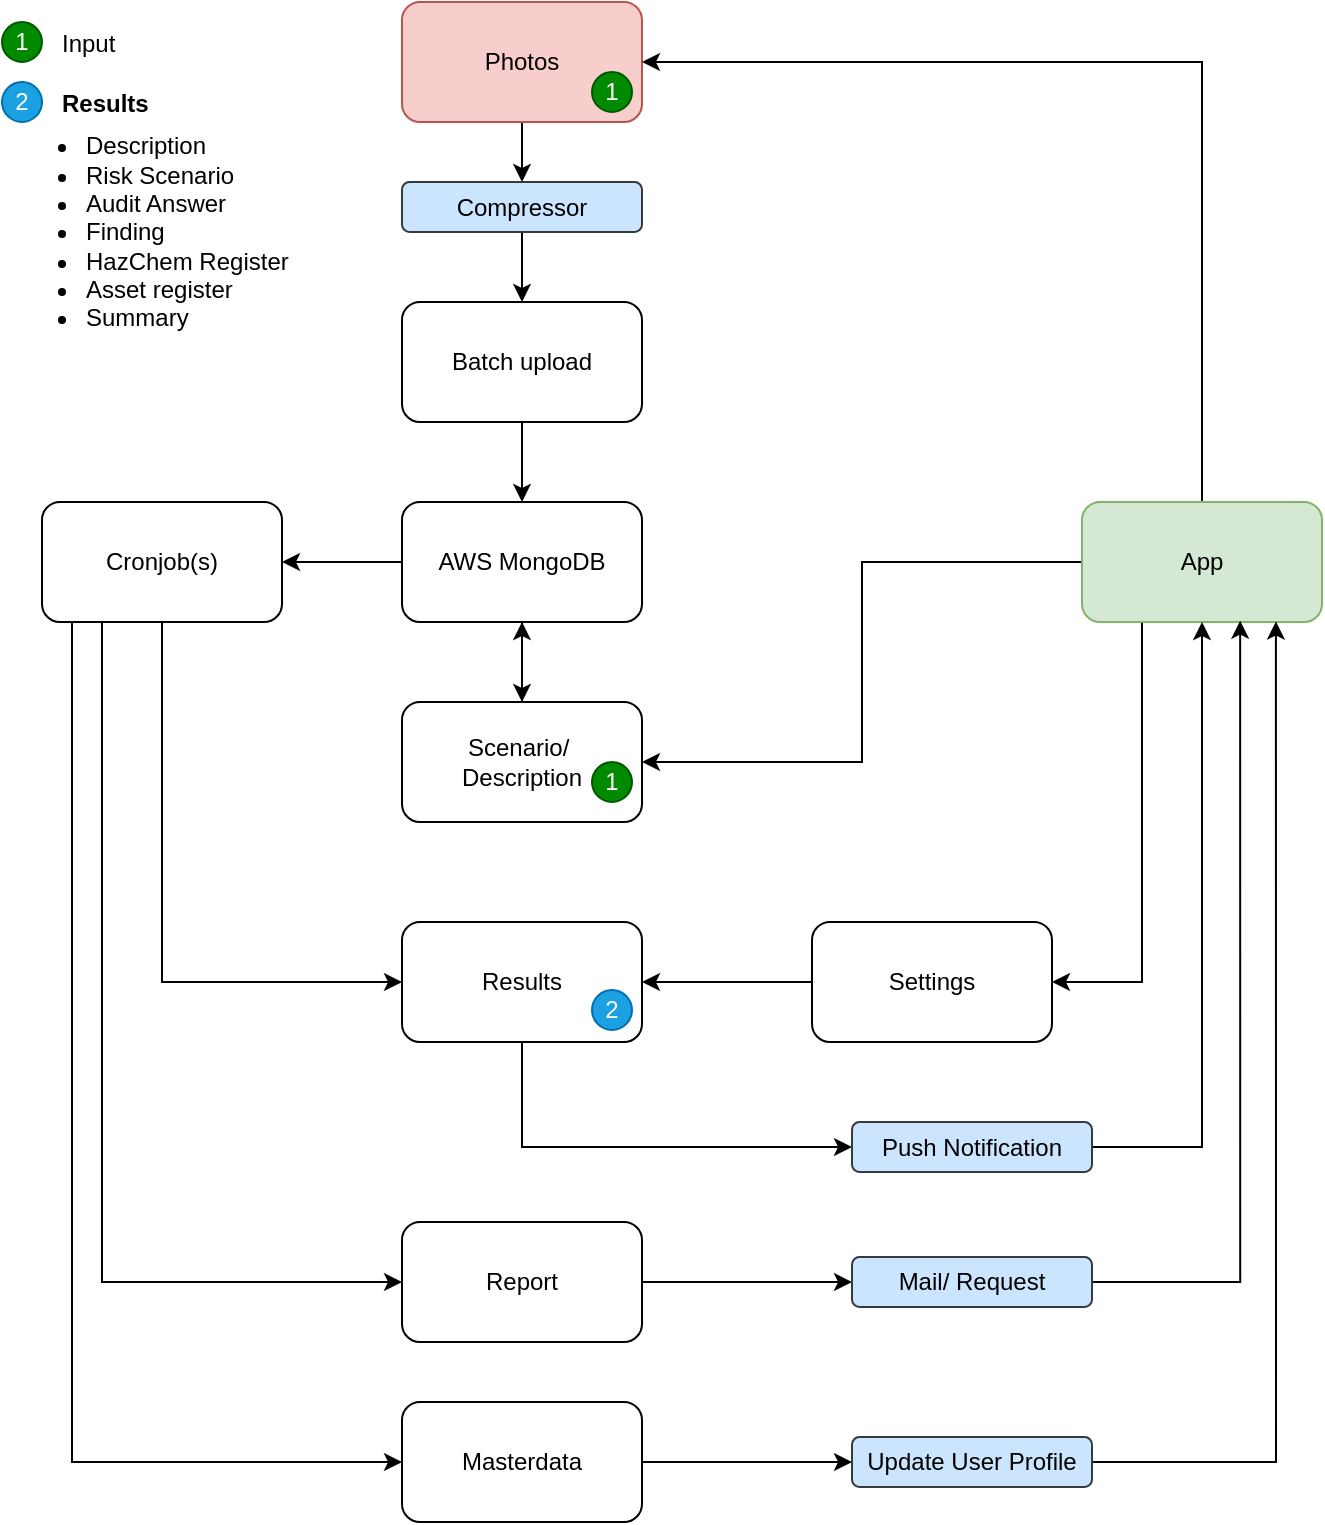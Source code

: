 <mxfile version="24.4.9" type="github">
  <diagram name="Page-1" id="k_aOBrfTD1fjt1JlveB1">
    <mxGraphModel dx="2562" dy="751" grid="1" gridSize="10" guides="1" tooltips="1" connect="1" arrows="1" fold="1" page="1" pageScale="1" pageWidth="850" pageHeight="1100" math="0" shadow="0">
      <root>
        <mxCell id="0" />
        <mxCell id="1" parent="0" />
        <mxCell id="Obm0xwAy0lFi44I8HFgi-16" value="" style="edgeStyle=orthogonalEdgeStyle;rounded=0;orthogonalLoop=1;jettySize=auto;html=1;" edge="1" parent="1" source="Wuknd4n4-xYCcDOv8qRE-1" target="Obm0xwAy0lFi44I8HFgi-15">
          <mxGeometry relative="1" as="geometry" />
        </mxCell>
        <mxCell id="Wuknd4n4-xYCcDOv8qRE-1" value="Photos" style="rounded=1;whiteSpace=wrap;html=1;fillColor=#f8cecc;strokeColor=#b85450;" parent="1" vertex="1">
          <mxGeometry x="-565" y="50" width="120" height="60" as="geometry" />
        </mxCell>
        <mxCell id="Wuknd4n4-xYCcDOv8qRE-7" value="" style="edgeStyle=orthogonalEdgeStyle;rounded=0;orthogonalLoop=1;jettySize=auto;html=1;" parent="1" source="Wuknd4n4-xYCcDOv8qRE-2" target="Wuknd4n4-xYCcDOv8qRE-4" edge="1">
          <mxGeometry relative="1" as="geometry" />
        </mxCell>
        <mxCell id="Wuknd4n4-xYCcDOv8qRE-2" value="Batch upload" style="rounded=1;whiteSpace=wrap;html=1;" parent="1" vertex="1">
          <mxGeometry x="-565" y="200" width="120" height="60" as="geometry" />
        </mxCell>
        <mxCell id="Wuknd4n4-xYCcDOv8qRE-16" value="" style="edgeStyle=orthogonalEdgeStyle;rounded=0;orthogonalLoop=1;jettySize=auto;html=1;" parent="1" source="Wuknd4n4-xYCcDOv8qRE-4" target="Wuknd4n4-xYCcDOv8qRE-5" edge="1">
          <mxGeometry relative="1" as="geometry" />
        </mxCell>
        <mxCell id="Obm0xwAy0lFi44I8HFgi-7" value="" style="edgeStyle=orthogonalEdgeStyle;rounded=0;orthogonalLoop=1;jettySize=auto;html=1;" edge="1" parent="1" source="Wuknd4n4-xYCcDOv8qRE-4" target="Obm0xwAy0lFi44I8HFgi-1">
          <mxGeometry relative="1" as="geometry" />
        </mxCell>
        <mxCell id="Wuknd4n4-xYCcDOv8qRE-4" value="AWS MongoDB" style="rounded=1;whiteSpace=wrap;html=1;" parent="1" vertex="1">
          <mxGeometry x="-565" y="300" width="120" height="60" as="geometry" />
        </mxCell>
        <mxCell id="Wuknd4n4-xYCcDOv8qRE-15" style="edgeStyle=orthogonalEdgeStyle;rounded=0;orthogonalLoop=1;jettySize=auto;html=1;entryX=0;entryY=0.5;entryDx=0;entryDy=0;exitX=0.5;exitY=1;exitDx=0;exitDy=0;" parent="1" source="Wuknd4n4-xYCcDOv8qRE-5" target="Wuknd4n4-xYCcDOv8qRE-8" edge="1">
          <mxGeometry relative="1" as="geometry" />
        </mxCell>
        <mxCell id="Obm0xwAy0lFi44I8HFgi-22" style="edgeStyle=orthogonalEdgeStyle;rounded=0;orthogonalLoop=1;jettySize=auto;html=1;entryX=0;entryY=0.5;entryDx=0;entryDy=0;exitX=0.25;exitY=1;exitDx=0;exitDy=0;" edge="1" parent="1" source="Wuknd4n4-xYCcDOv8qRE-5" target="Obm0xwAy0lFi44I8HFgi-21">
          <mxGeometry relative="1" as="geometry" />
        </mxCell>
        <mxCell id="Obm0xwAy0lFi44I8HFgi-27" style="edgeStyle=orthogonalEdgeStyle;rounded=0;orthogonalLoop=1;jettySize=auto;html=1;entryX=0;entryY=0.5;entryDx=0;entryDy=0;exitX=0.125;exitY=1.001;exitDx=0;exitDy=0;exitPerimeter=0;" edge="1" parent="1" source="Wuknd4n4-xYCcDOv8qRE-5" target="Wuknd4n4-xYCcDOv8qRE-19">
          <mxGeometry relative="1" as="geometry" />
        </mxCell>
        <mxCell id="Wuknd4n4-xYCcDOv8qRE-5" value="Cronjob(s)" style="rounded=1;whiteSpace=wrap;html=1;" parent="1" vertex="1">
          <mxGeometry x="-745" y="300" width="120" height="60" as="geometry" />
        </mxCell>
        <mxCell id="Obm0xwAy0lFi44I8HFgi-19" style="edgeStyle=orthogonalEdgeStyle;rounded=0;orthogonalLoop=1;jettySize=auto;html=1;entryX=0;entryY=0.5;entryDx=0;entryDy=0;exitX=0.5;exitY=1;exitDx=0;exitDy=0;" edge="1" parent="1" source="Wuknd4n4-xYCcDOv8qRE-8" target="Obm0xwAy0lFi44I8HFgi-18">
          <mxGeometry relative="1" as="geometry" />
        </mxCell>
        <mxCell id="Wuknd4n4-xYCcDOv8qRE-8" value="Results" style="rounded=1;whiteSpace=wrap;html=1;" parent="1" vertex="1">
          <mxGeometry x="-565" y="510" width="120" height="60" as="geometry" />
        </mxCell>
        <mxCell id="Wuknd4n4-xYCcDOv8qRE-12" value="" style="edgeStyle=orthogonalEdgeStyle;rounded=0;orthogonalLoop=1;jettySize=auto;html=1;exitX=0.5;exitY=0;exitDx=0;exitDy=0;entryX=1;entryY=0.5;entryDx=0;entryDy=0;" parent="1" source="Wuknd4n4-xYCcDOv8qRE-11" target="Wuknd4n4-xYCcDOv8qRE-1" edge="1">
          <mxGeometry relative="1" as="geometry" />
        </mxCell>
        <mxCell id="Obm0xwAy0lFi44I8HFgi-3" style="edgeStyle=orthogonalEdgeStyle;rounded=0;orthogonalLoop=1;jettySize=auto;html=1;entryX=1;entryY=0.5;entryDx=0;entryDy=0;exitX=0.25;exitY=1;exitDx=0;exitDy=0;" edge="1" parent="1" source="Wuknd4n4-xYCcDOv8qRE-11" target="Wuknd4n4-xYCcDOv8qRE-17">
          <mxGeometry relative="1" as="geometry" />
        </mxCell>
        <mxCell id="Obm0xwAy0lFi44I8HFgi-4" style="edgeStyle=orthogonalEdgeStyle;rounded=0;orthogonalLoop=1;jettySize=auto;html=1;entryX=1;entryY=0.5;entryDx=0;entryDy=0;" edge="1" parent="1" source="Wuknd4n4-xYCcDOv8qRE-11" target="Obm0xwAy0lFi44I8HFgi-1">
          <mxGeometry relative="1" as="geometry" />
        </mxCell>
        <mxCell id="Wuknd4n4-xYCcDOv8qRE-11" value="App" style="rounded=1;whiteSpace=wrap;html=1;fillColor=#d5e8d4;strokeColor=#82b366;" parent="1" vertex="1">
          <mxGeometry x="-225" y="300" width="120" height="60" as="geometry" />
        </mxCell>
        <mxCell id="Obm0xwAy0lFi44I8HFgi-2" value="" style="edgeStyle=orthogonalEdgeStyle;rounded=0;orthogonalLoop=1;jettySize=auto;html=1;" edge="1" parent="1" source="Wuknd4n4-xYCcDOv8qRE-17" target="Wuknd4n4-xYCcDOv8qRE-8">
          <mxGeometry relative="1" as="geometry" />
        </mxCell>
        <mxCell id="Wuknd4n4-xYCcDOv8qRE-17" value="Settings" style="rounded=1;whiteSpace=wrap;html=1;" parent="1" vertex="1">
          <mxGeometry x="-360" y="510" width="120" height="60" as="geometry" />
        </mxCell>
        <mxCell id="Wuknd4n4-xYCcDOv8qRE-19" value="Masterdata" style="rounded=1;whiteSpace=wrap;html=1;" parent="1" vertex="1">
          <mxGeometry x="-565" y="750" width="120" height="60" as="geometry" />
        </mxCell>
        <mxCell id="Obm0xwAy0lFi44I8HFgi-6" value="" style="edgeStyle=orthogonalEdgeStyle;rounded=0;orthogonalLoop=1;jettySize=auto;html=1;" edge="1" parent="1" source="Obm0xwAy0lFi44I8HFgi-1" target="Wuknd4n4-xYCcDOv8qRE-4">
          <mxGeometry relative="1" as="geometry" />
        </mxCell>
        <mxCell id="Obm0xwAy0lFi44I8HFgi-1" value="Scenario/&amp;nbsp;&lt;div&gt;Description&lt;/div&gt;" style="rounded=1;whiteSpace=wrap;html=1;" vertex="1" parent="1">
          <mxGeometry x="-565" y="400" width="120" height="60" as="geometry" />
        </mxCell>
        <mxCell id="Obm0xwAy0lFi44I8HFgi-8" value="1" style="ellipse;whiteSpace=wrap;html=1;aspect=fixed;fillColor=#008a00;strokeColor=#005700;fontColor=#ffffff;" vertex="1" parent="1">
          <mxGeometry x="-765" y="60" width="20" height="20" as="geometry" />
        </mxCell>
        <mxCell id="Obm0xwAy0lFi44I8HFgi-9" value="Input" style="text;html=1;align=left;verticalAlign=middle;whiteSpace=wrap;rounded=0;" vertex="1" parent="1">
          <mxGeometry x="-737" y="56" width="60" height="30" as="geometry" />
        </mxCell>
        <mxCell id="Obm0xwAy0lFi44I8HFgi-10" value="1" style="ellipse;whiteSpace=wrap;html=1;aspect=fixed;fillColor=#008a00;strokeColor=#005700;fontColor=#ffffff;" vertex="1" parent="1">
          <mxGeometry x="-470" y="85" width="20" height="20" as="geometry" />
        </mxCell>
        <mxCell id="Obm0xwAy0lFi44I8HFgi-11" value="1" style="ellipse;whiteSpace=wrap;html=1;aspect=fixed;fillColor=#008a00;strokeColor=#005700;fontColor=#ffffff;" vertex="1" parent="1">
          <mxGeometry x="-470" y="430" width="20" height="20" as="geometry" />
        </mxCell>
        <mxCell id="Obm0xwAy0lFi44I8HFgi-12" value="2" style="ellipse;whiteSpace=wrap;html=1;aspect=fixed;fillColor=#1ba1e2;strokeColor=#006EAF;fontColor=#ffffff;" vertex="1" parent="1">
          <mxGeometry x="-765" y="90" width="20" height="20" as="geometry" />
        </mxCell>
        <mxCell id="Obm0xwAy0lFi44I8HFgi-13" value="Results" style="text;html=1;align=left;verticalAlign=middle;whiteSpace=wrap;rounded=0;fontStyle=1" vertex="1" parent="1">
          <mxGeometry x="-737" y="86" width="60" height="30" as="geometry" />
        </mxCell>
        <mxCell id="Obm0xwAy0lFi44I8HFgi-14" value="&lt;ul&gt;&lt;li&gt;Description&lt;/li&gt;&lt;li&gt;Risk Scenario&lt;/li&gt;&lt;li&gt;Audit Answer&lt;/li&gt;&lt;li&gt;Finding&lt;/li&gt;&lt;li&gt;HazChem Register&lt;/li&gt;&lt;li&gt;Asset register&lt;/li&gt;&lt;li&gt;Summary&lt;/li&gt;&lt;/ul&gt;" style="text;html=1;align=left;verticalAlign=middle;whiteSpace=wrap;rounded=0;" vertex="1" parent="1">
          <mxGeometry x="-765" y="150" width="207" height="30" as="geometry" />
        </mxCell>
        <mxCell id="Obm0xwAy0lFi44I8HFgi-17" value="" style="edgeStyle=orthogonalEdgeStyle;rounded=0;orthogonalLoop=1;jettySize=auto;html=1;" edge="1" parent="1" source="Obm0xwAy0lFi44I8HFgi-15" target="Wuknd4n4-xYCcDOv8qRE-2">
          <mxGeometry relative="1" as="geometry" />
        </mxCell>
        <mxCell id="Obm0xwAy0lFi44I8HFgi-15" value="Compressor" style="rounded=1;whiteSpace=wrap;html=1;fillColor=#cce5ff;strokeColor=#36393d;" vertex="1" parent="1">
          <mxGeometry x="-565" y="140" width="120" height="25" as="geometry" />
        </mxCell>
        <mxCell id="Obm0xwAy0lFi44I8HFgi-20" style="edgeStyle=orthogonalEdgeStyle;rounded=0;orthogonalLoop=1;jettySize=auto;html=1;entryX=0.5;entryY=1;entryDx=0;entryDy=0;exitX=1;exitY=0.5;exitDx=0;exitDy=0;" edge="1" parent="1" source="Obm0xwAy0lFi44I8HFgi-18" target="Wuknd4n4-xYCcDOv8qRE-11">
          <mxGeometry relative="1" as="geometry" />
        </mxCell>
        <mxCell id="Obm0xwAy0lFi44I8HFgi-18" value="Push Notification" style="rounded=1;whiteSpace=wrap;html=1;fillColor=#cce5ff;strokeColor=#36393d;" vertex="1" parent="1">
          <mxGeometry x="-340" y="610" width="120" height="25" as="geometry" />
        </mxCell>
        <mxCell id="Obm0xwAy0lFi44I8HFgi-23" style="edgeStyle=orthogonalEdgeStyle;rounded=0;orthogonalLoop=1;jettySize=auto;html=1;entryX=0.659;entryY=0.989;entryDx=0;entryDy=0;exitX=1;exitY=0.5;exitDx=0;exitDy=0;entryPerimeter=0;" edge="1" parent="1" source="Obm0xwAy0lFi44I8HFgi-24" target="Wuknd4n4-xYCcDOv8qRE-11">
          <mxGeometry relative="1" as="geometry" />
        </mxCell>
        <mxCell id="Obm0xwAy0lFi44I8HFgi-21" value="Report" style="rounded=1;whiteSpace=wrap;html=1;" vertex="1" parent="1">
          <mxGeometry x="-565" y="660" width="120" height="60" as="geometry" />
        </mxCell>
        <mxCell id="Obm0xwAy0lFi44I8HFgi-25" value="" style="edgeStyle=orthogonalEdgeStyle;rounded=0;orthogonalLoop=1;jettySize=auto;html=1;entryX=0;entryY=0.5;entryDx=0;entryDy=0;" edge="1" parent="1" source="Obm0xwAy0lFi44I8HFgi-21" target="Obm0xwAy0lFi44I8HFgi-24">
          <mxGeometry relative="1" as="geometry">
            <mxPoint x="-445" y="690" as="sourcePoint" />
            <mxPoint x="-135" y="360" as="targetPoint" />
          </mxGeometry>
        </mxCell>
        <mxCell id="Obm0xwAy0lFi44I8HFgi-24" value="Mail/ Request" style="rounded=1;whiteSpace=wrap;html=1;fillColor=#cce5ff;strokeColor=#36393d;" vertex="1" parent="1">
          <mxGeometry x="-340" y="677.5" width="120" height="25" as="geometry" />
        </mxCell>
        <mxCell id="Obm0xwAy0lFi44I8HFgi-28" style="edgeStyle=orthogonalEdgeStyle;rounded=0;orthogonalLoop=1;jettySize=auto;html=1;entryX=0.808;entryY=0.996;entryDx=0;entryDy=0;entryPerimeter=0;exitX=1;exitY=0.5;exitDx=0;exitDy=0;" edge="1" parent="1" source="Obm0xwAy0lFi44I8HFgi-30" target="Wuknd4n4-xYCcDOv8qRE-11">
          <mxGeometry relative="1" as="geometry" />
        </mxCell>
        <mxCell id="Obm0xwAy0lFi44I8HFgi-29" value="2" style="ellipse;whiteSpace=wrap;html=1;aspect=fixed;fillColor=#1ba1e2;strokeColor=#006EAF;fontColor=#ffffff;" vertex="1" parent="1">
          <mxGeometry x="-470" y="544" width="20" height="20" as="geometry" />
        </mxCell>
        <mxCell id="Obm0xwAy0lFi44I8HFgi-31" value="" style="edgeStyle=orthogonalEdgeStyle;rounded=0;orthogonalLoop=1;jettySize=auto;html=1;entryX=0;entryY=0.5;entryDx=0;entryDy=0;" edge="1" parent="1" source="Wuknd4n4-xYCcDOv8qRE-19" target="Obm0xwAy0lFi44I8HFgi-30">
          <mxGeometry relative="1" as="geometry">
            <mxPoint x="-445" y="780" as="sourcePoint" />
            <mxPoint x="-128" y="360" as="targetPoint" />
          </mxGeometry>
        </mxCell>
        <mxCell id="Obm0xwAy0lFi44I8HFgi-30" value="Update User Profile" style="rounded=1;whiteSpace=wrap;html=1;fillColor=#cce5ff;strokeColor=#36393d;" vertex="1" parent="1">
          <mxGeometry x="-340" y="767.5" width="120" height="25" as="geometry" />
        </mxCell>
      </root>
    </mxGraphModel>
  </diagram>
</mxfile>
